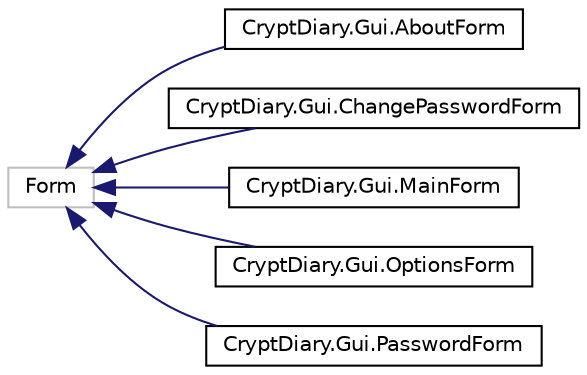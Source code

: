 digraph "Graphical Class Hierarchy"
{
  edge [fontname="Helvetica",fontsize="10",labelfontname="Helvetica",labelfontsize="10"];
  node [fontname="Helvetica",fontsize="10",shape=record];
  rankdir="LR";
  Node1 [label="Form",height=0.2,width=0.4,color="grey75", fillcolor="white", style="filled"];
  Node1 -> Node2 [dir="back",color="midnightblue",fontsize="10",style="solid",fontname="Helvetica"];
  Node2 [label="CryptDiary.Gui.AboutForm",height=0.2,width=0.4,color="black", fillcolor="white", style="filled",URL="$class_crypt_diary_1_1_gui_1_1_about_form.html"];
  Node1 -> Node3 [dir="back",color="midnightblue",fontsize="10",style="solid",fontname="Helvetica"];
  Node3 [label="CryptDiary.Gui.ChangePasswordForm",height=0.2,width=0.4,color="black", fillcolor="white", style="filled",URL="$class_crypt_diary_1_1_gui_1_1_change_password_form.html"];
  Node1 -> Node4 [dir="back",color="midnightblue",fontsize="10",style="solid",fontname="Helvetica"];
  Node4 [label="CryptDiary.Gui.MainForm",height=0.2,width=0.4,color="black", fillcolor="white", style="filled",URL="$class_crypt_diary_1_1_gui_1_1_main_form.html"];
  Node1 -> Node5 [dir="back",color="midnightblue",fontsize="10",style="solid",fontname="Helvetica"];
  Node5 [label="CryptDiary.Gui.OptionsForm",height=0.2,width=0.4,color="black", fillcolor="white", style="filled",URL="$class_crypt_diary_1_1_gui_1_1_options_form.html"];
  Node1 -> Node6 [dir="back",color="midnightblue",fontsize="10",style="solid",fontname="Helvetica"];
  Node6 [label="CryptDiary.Gui.PasswordForm",height=0.2,width=0.4,color="black", fillcolor="white", style="filled",URL="$class_crypt_diary_1_1_gui_1_1_password_form.html"];
}
